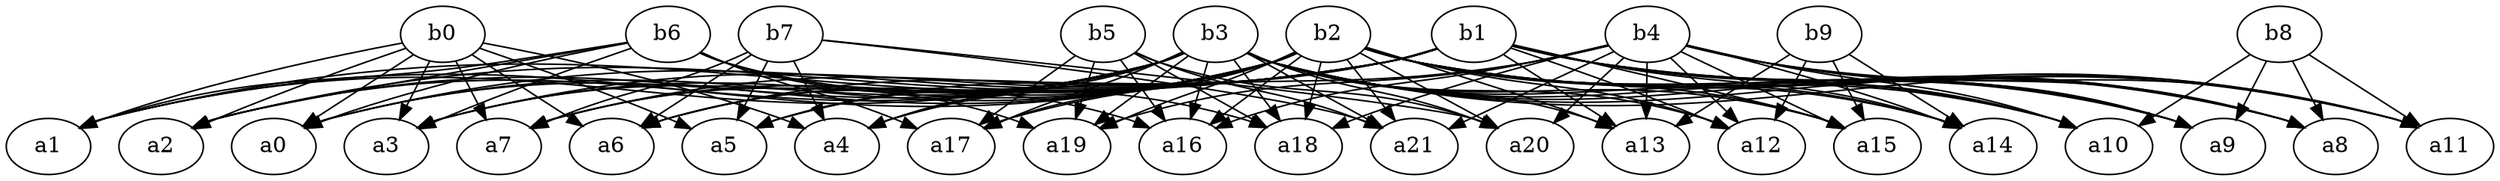 digraph g_3_21_scr_0001 /* seed: 13682 32175 35437 */ {
b7 -> a21;
b7 -> a5;
b7 -> a4;
b7 -> a20;
b7 -> a7;
b7 -> a6;
b3 -> a15;
b3 -> a1;
b3 -> a16;
b3 -> a21;
b3 -> a2;
b3 -> a10;
b3 -> a5;
b3 -> a0;
b3 -> a4;
b3 -> a9;
b3 -> a20;
b3 -> a18;
b3 -> a17;
b3 -> a8;
b3 -> a14;
b3 -> a19;
b3 -> a7;
b3 -> a3;
b3 -> a13;
b3 -> a6;
b3 -> a12;
b3 -> a11;
b6 -> a1;
b6 -> a16;
b6 -> a2;
b6 -> a0;
b6 -> a18;
b6 -> a17;
b6 -> a19;
b6 -> a3;
b5 -> a16;
b5 -> a21;
b5 -> a20;
b5 -> a18;
b5 -> a17;
b5 -> a19;
b8 -> a10;
b8 -> a9;
b8 -> a8;
b8 -> a11;
b9 -> a15;
b9 -> a14;
b9 -> a13;
b9 -> a12;
b4 -> a15;
b4 -> a16;
b4 -> a21;
b4 -> a10;
b4 -> a9;
b4 -> a20;
b4 -> a18;
b4 -> a17;
b4 -> a8;
b4 -> a14;
b4 -> a19;
b4 -> a13;
b4 -> a12;
b4 -> a11;
b1 -> a15;
b1 -> a1;
b1 -> a2;
b1 -> a10;
b1 -> a5;
b1 -> a0;
b1 -> a4;
b1 -> a9;
b1 -> a8;
b1 -> a14;
b1 -> a7;
b1 -> a3;
b1 -> a13;
b1 -> a6;
b1 -> a12;
b1 -> a11;
b2 -> a15;
b2 -> a1;
b2 -> a16;
b2 -> a21;
b2 -> a2;
b2 -> a10;
b2 -> a5;
b2 -> a0;
b2 -> a4;
b2 -> a9;
b2 -> a20;
b2 -> a18;
b2 -> a17;
b2 -> a8;
b2 -> a14;
b2 -> a19;
b2 -> a7;
b2 -> a3;
b2 -> a13;
b2 -> a6;
b2 -> a12;
b2 -> a11;
b0 -> a1;
b0 -> a2;
b0 -> a5;
b0 -> a0;
b0 -> a4;
b0 -> a7;
b0 -> a3;
b0 -> a6;
}
